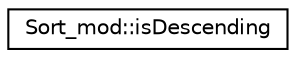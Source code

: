 digraph "Graphical Class Hierarchy"
{
 // LATEX_PDF_SIZE
  edge [fontname="Helvetica",fontsize="10",labelfontname="Helvetica",labelfontsize="10"];
  node [fontname="Helvetica",fontsize="10",shape=record];
  rankdir="LR";
  Node0 [label="Sort_mod::isDescending",height=0.2,width=0.4,color="black", fillcolor="white", style="filled",URL="$interfaceSort__mod_1_1isDescending.html",tooltip="Generate and return .true. if the input array is sorted in descending order (with the possibility ele..."];
}
